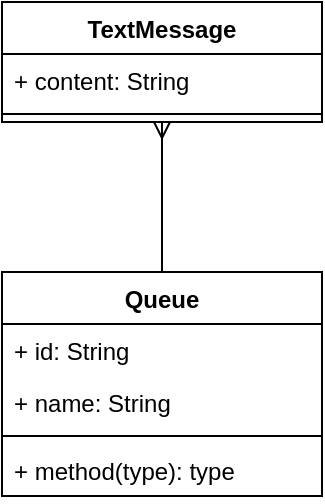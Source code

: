 <mxfile version="24.7.6" pages="2">
  <diagram name="Domain Model" id="IPD78UWe3qB-EgnhVKDe">
    <mxGraphModel dx="1067" dy="1231" grid="1" gridSize="10" guides="1" tooltips="1" connect="1" arrows="1" fold="1" page="1" pageScale="1" pageWidth="1169" pageHeight="827" math="0" shadow="0">
      <root>
        <mxCell id="0" />
        <mxCell id="1" parent="0" />
        <mxCell id="J2HShxY4ChkC-0BB3iVm-1" style="edgeStyle=orthogonalEdgeStyle;rounded=0;orthogonalLoop=1;jettySize=auto;html=1;entryX=0.5;entryY=1;entryDx=0;entryDy=0;endArrow=ERmany;endFill=0;" edge="1" parent="1" source="muOwJMg2FUoHyI3Z1Foi-10" target="muOwJMg2FUoHyI3Z1Foi-51">
          <mxGeometry relative="1" as="geometry" />
        </mxCell>
        <mxCell id="muOwJMg2FUoHyI3Z1Foi-10" value="Queue" style="swimlane;fontStyle=1;align=center;verticalAlign=top;childLayout=stackLayout;horizontal=1;startSize=26;horizontalStack=0;resizeParent=1;resizeParentMax=0;resizeLast=0;collapsible=1;marginBottom=0;whiteSpace=wrap;html=1;" parent="1" vertex="1">
          <mxGeometry x="100" y="335" width="160" height="112" as="geometry">
            <mxRectangle x="160" y="250" width="80" height="30" as="alternateBounds" />
          </mxGeometry>
        </mxCell>
        <mxCell id="muOwJMg2FUoHyI3Z1Foi-11" value="+ id: String" style="text;strokeColor=none;fillColor=none;align=left;verticalAlign=top;spacingLeft=4;spacingRight=4;overflow=hidden;rotatable=0;points=[[0,0.5],[1,0.5]];portConstraint=eastwest;whiteSpace=wrap;html=1;" parent="muOwJMg2FUoHyI3Z1Foi-10" vertex="1">
          <mxGeometry y="26" width="160" height="26" as="geometry" />
        </mxCell>
        <mxCell id="muOwJMg2FUoHyI3Z1Foi-19" value="+ name: String" style="text;strokeColor=none;fillColor=none;align=left;verticalAlign=top;spacingLeft=4;spacingRight=4;overflow=hidden;rotatable=0;points=[[0,0.5],[1,0.5]];portConstraint=eastwest;whiteSpace=wrap;html=1;" parent="muOwJMg2FUoHyI3Z1Foi-10" vertex="1">
          <mxGeometry y="52" width="160" height="26" as="geometry" />
        </mxCell>
        <mxCell id="muOwJMg2FUoHyI3Z1Foi-12" value="" style="line;strokeWidth=1;fillColor=none;align=left;verticalAlign=middle;spacingTop=-1;spacingLeft=3;spacingRight=3;rotatable=0;labelPosition=right;points=[];portConstraint=eastwest;strokeColor=inherit;" parent="muOwJMg2FUoHyI3Z1Foi-10" vertex="1">
          <mxGeometry y="78" width="160" height="8" as="geometry" />
        </mxCell>
        <mxCell id="muOwJMg2FUoHyI3Z1Foi-13" value="+ method(type): type" style="text;strokeColor=none;fillColor=none;align=left;verticalAlign=top;spacingLeft=4;spacingRight=4;overflow=hidden;rotatable=0;points=[[0,0.5],[1,0.5]];portConstraint=eastwest;whiteSpace=wrap;html=1;" parent="muOwJMg2FUoHyI3Z1Foi-10" vertex="1">
          <mxGeometry y="86" width="160" height="26" as="geometry" />
        </mxCell>
        <mxCell id="muOwJMg2FUoHyI3Z1Foi-51" value="TextMessage" style="swimlane;fontStyle=1;align=center;verticalAlign=top;childLayout=stackLayout;horizontal=1;startSize=26;horizontalStack=0;resizeParent=1;resizeParentMax=0;resizeLast=0;collapsible=1;marginBottom=0;whiteSpace=wrap;html=1;" parent="1" vertex="1">
          <mxGeometry x="100" y="200" width="160" height="60" as="geometry">
            <mxRectangle x="380" y="250" width="80" height="30" as="alternateBounds" />
          </mxGeometry>
        </mxCell>
        <mxCell id="muOwJMg2FUoHyI3Z1Foi-54" value="+ content: String" style="text;strokeColor=none;fillColor=none;align=left;verticalAlign=top;spacingLeft=4;spacingRight=4;overflow=hidden;rotatable=0;points=[[0,0.5],[1,0.5]];portConstraint=eastwest;whiteSpace=wrap;html=1;" parent="muOwJMg2FUoHyI3Z1Foi-51" vertex="1">
          <mxGeometry y="26" width="160" height="26" as="geometry" />
        </mxCell>
        <mxCell id="muOwJMg2FUoHyI3Z1Foi-55" value="" style="line;strokeWidth=1;fillColor=none;align=left;verticalAlign=middle;spacingTop=-1;spacingLeft=3;spacingRight=3;rotatable=0;labelPosition=right;points=[];portConstraint=eastwest;strokeColor=inherit;" parent="muOwJMg2FUoHyI3Z1Foi-51" vertex="1">
          <mxGeometry y="52" width="160" height="8" as="geometry" />
        </mxCell>
      </root>
    </mxGraphModel>
  </diagram>
  <diagram id="G_d4I_pxPkEWVzLIBcWI" name="Service Arch">
    <mxGraphModel dx="1289" dy="1488" grid="1" gridSize="10" guides="1" tooltips="1" connect="1" arrows="1" fold="1" page="1" pageScale="1" pageWidth="1169" pageHeight="827" math="0" shadow="0">
      <root>
        <mxCell id="0" />
        <mxCell id="1" parent="0" />
        <mxCell id="lf2tyQ-AG2ewpXRHKaQw-1" style="edgeStyle=orthogonalEdgeStyle;rounded=0;orthogonalLoop=1;jettySize=auto;html=1;exitX=0;exitY=0.5;exitDx=0;exitDy=0;entryX=0.5;entryY=1;entryDx=0;entryDy=0;" parent="1" source="lf2tyQ-AG2ewpXRHKaQw-3" target="lf2tyQ-AG2ewpXRHKaQw-21" edge="1">
          <mxGeometry relative="1" as="geometry" />
        </mxCell>
        <mxCell id="lf2tyQ-AG2ewpXRHKaQw-2" style="edgeStyle=orthogonalEdgeStyle;rounded=0;orthogonalLoop=1;jettySize=auto;html=1;exitX=1;exitY=0.25;exitDx=0;exitDy=0;entryX=0.25;entryY=1;entryDx=0;entryDy=0;" parent="1" source="lf2tyQ-AG2ewpXRHKaQw-3" target="lf2tyQ-AG2ewpXRHKaQw-14" edge="1">
          <mxGeometry relative="1" as="geometry" />
        </mxCell>
        <mxCell id="lf2tyQ-AG2ewpXRHKaQw-3" value="QueueService" style="swimlane;fontStyle=1;align=center;verticalAlign=top;childLayout=stackLayout;horizontal=1;startSize=26;horizontalStack=0;resizeParent=1;resizeParentMax=0;resizeLast=0;collapsible=1;marginBottom=0;whiteSpace=wrap;html=1;" parent="1" vertex="1" collapsed="1">
          <mxGeometry x="480" y="410" width="210" height="70" as="geometry">
            <mxRectangle x="400" y="300" width="160" height="60" as="alternateBounds" />
          </mxGeometry>
        </mxCell>
        <mxCell id="lf2tyQ-AG2ewpXRHKaQw-4" value="+ content: String" style="text;strokeColor=none;fillColor=none;align=left;verticalAlign=top;spacingLeft=4;spacingRight=4;overflow=hidden;rotatable=0;points=[[0,0.5],[1,0.5]];portConstraint=eastwest;whiteSpace=wrap;html=1;" parent="lf2tyQ-AG2ewpXRHKaQw-3" vertex="1">
          <mxGeometry y="26" width="160" height="26" as="geometry" />
        </mxCell>
        <mxCell id="lf2tyQ-AG2ewpXRHKaQw-5" value="" style="line;strokeWidth=1;fillColor=none;align=left;verticalAlign=middle;spacingTop=-1;spacingLeft=3;spacingRight=3;rotatable=0;labelPosition=right;points=[];portConstraint=eastwest;strokeColor=inherit;" parent="lf2tyQ-AG2ewpXRHKaQw-3" vertex="1">
          <mxGeometry y="52" width="160" height="8" as="geometry" />
        </mxCell>
        <mxCell id="lf2tyQ-AG2ewpXRHKaQw-6" style="edgeStyle=orthogonalEdgeStyle;rounded=0;orthogonalLoop=1;jettySize=auto;html=1;exitX=0.5;exitY=1;exitDx=0;exitDy=0;entryX=0.5;entryY=0;entryDx=0;entryDy=0;" parent="1" source="lf2tyQ-AG2ewpXRHKaQw-7" target="lf2tyQ-AG2ewpXRHKaQw-3" edge="1">
          <mxGeometry relative="1" as="geometry" />
        </mxCell>
        <mxCell id="lf2tyQ-AG2ewpXRHKaQw-7" value="&lt;div&gt;SubscriberManagerService&lt;/div&gt;" style="swimlane;fontStyle=1;align=center;verticalAlign=top;childLayout=stackLayout;horizontal=1;startSize=26;horizontalStack=0;resizeParent=1;resizeParentMax=0;resizeLast=0;collapsible=1;marginBottom=0;whiteSpace=wrap;html=1;" parent="1" vertex="1" collapsed="1">
          <mxGeometry x="480" y="210" width="210" height="70" as="geometry">
            <mxRectangle x="400" y="300" width="160" height="60" as="alternateBounds" />
          </mxGeometry>
        </mxCell>
        <mxCell id="lf2tyQ-AG2ewpXRHKaQw-8" value="+ content: String" style="text;strokeColor=none;fillColor=none;align=left;verticalAlign=top;spacingLeft=4;spacingRight=4;overflow=hidden;rotatable=0;points=[[0,0.5],[1,0.5]];portConstraint=eastwest;whiteSpace=wrap;html=1;" parent="lf2tyQ-AG2ewpXRHKaQw-7" vertex="1">
          <mxGeometry y="26" width="160" height="26" as="geometry" />
        </mxCell>
        <mxCell id="lf2tyQ-AG2ewpXRHKaQw-9" value="" style="line;strokeWidth=1;fillColor=none;align=left;verticalAlign=middle;spacingTop=-1;spacingLeft=3;spacingRight=3;rotatable=0;labelPosition=right;points=[];portConstraint=eastwest;strokeColor=inherit;" parent="lf2tyQ-AG2ewpXRHKaQw-7" vertex="1">
          <mxGeometry y="52" width="160" height="8" as="geometry" />
        </mxCell>
        <mxCell id="lf2tyQ-AG2ewpXRHKaQw-24" style="edgeStyle=orthogonalEdgeStyle;rounded=0;orthogonalLoop=1;jettySize=auto;html=1;exitX=0.75;exitY=1;exitDx=0;exitDy=0;entryX=1;entryY=0.75;entryDx=0;entryDy=0;" parent="1" source="lf2tyQ-AG2ewpXRHKaQw-14" target="lf2tyQ-AG2ewpXRHKaQw-3" edge="1">
          <mxGeometry relative="1" as="geometry" />
        </mxCell>
        <mxCell id="7-Il8879zG0Om3AON2IP-1" style="edgeStyle=orthogonalEdgeStyle;rounded=0;orthogonalLoop=1;jettySize=auto;html=1;entryX=1;entryY=0.5;entryDx=0;entryDy=0;exitX=0.5;exitY=0;exitDx=0;exitDy=0;" edge="1" parent="1" source="lf2tyQ-AG2ewpXRHKaQw-14" target="lf2tyQ-AG2ewpXRHKaQw-25">
          <mxGeometry relative="1" as="geometry" />
        </mxCell>
        <mxCell id="lf2tyQ-AG2ewpXRHKaQw-14" value="QueueRepository&lt;div&gt;&lt;br&gt;&lt;/div&gt;" style="swimlane;fontStyle=1;align=center;verticalAlign=top;childLayout=stackLayout;horizontal=1;startSize=26;horizontalStack=0;resizeParent=1;resizeParentMax=0;resizeLast=0;collapsible=1;marginBottom=0;whiteSpace=wrap;html=1;" parent="1" vertex="1" collapsed="1">
          <mxGeometry x="850" y="210" width="210" height="70" as="geometry">
            <mxRectangle x="400" y="300" width="160" height="60" as="alternateBounds" />
          </mxGeometry>
        </mxCell>
        <mxCell id="lf2tyQ-AG2ewpXRHKaQw-15" value="+ content: String" style="text;strokeColor=none;fillColor=none;align=left;verticalAlign=top;spacingLeft=4;spacingRight=4;overflow=hidden;rotatable=0;points=[[0,0.5],[1,0.5]];portConstraint=eastwest;whiteSpace=wrap;html=1;" parent="lf2tyQ-AG2ewpXRHKaQw-14" vertex="1">
          <mxGeometry y="26" width="160" height="26" as="geometry" />
        </mxCell>
        <mxCell id="lf2tyQ-AG2ewpXRHKaQw-16" value="" style="line;strokeWidth=1;fillColor=none;align=left;verticalAlign=middle;spacingTop=-1;spacingLeft=3;spacingRight=3;rotatable=0;labelPosition=right;points=[];portConstraint=eastwest;strokeColor=inherit;" parent="lf2tyQ-AG2ewpXRHKaQw-14" vertex="1">
          <mxGeometry y="52" width="160" height="8" as="geometry" />
        </mxCell>
        <mxCell id="lf2tyQ-AG2ewpXRHKaQw-28" style="edgeStyle=orthogonalEdgeStyle;rounded=0;orthogonalLoop=1;jettySize=auto;html=1;entryX=0;entryY=0.5;entryDx=0;entryDy=0;exitX=0.5;exitY=0;exitDx=0;exitDy=0;" parent="1" source="lf2tyQ-AG2ewpXRHKaQw-21" target="lf2tyQ-AG2ewpXRHKaQw-25" edge="1">
          <mxGeometry relative="1" as="geometry" />
        </mxCell>
        <mxCell id="lf2tyQ-AG2ewpXRHKaQw-21" value="TextMessageRepository&lt;div&gt;&lt;br&gt;&lt;/div&gt;" style="swimlane;fontStyle=1;align=center;verticalAlign=top;childLayout=stackLayout;horizontal=1;startSize=26;horizontalStack=0;resizeParent=1;resizeParentMax=0;resizeLast=0;collapsible=1;marginBottom=0;whiteSpace=wrap;html=1;" parent="1" vertex="1" collapsed="1">
          <mxGeometry x="110" y="210" width="210" height="70" as="geometry">
            <mxRectangle x="400" y="300" width="160" height="60" as="alternateBounds" />
          </mxGeometry>
        </mxCell>
        <mxCell id="lf2tyQ-AG2ewpXRHKaQw-22" value="+ content: String" style="text;strokeColor=none;fillColor=none;align=left;verticalAlign=top;spacingLeft=4;spacingRight=4;overflow=hidden;rotatable=0;points=[[0,0.5],[1,0.5]];portConstraint=eastwest;whiteSpace=wrap;html=1;" parent="lf2tyQ-AG2ewpXRHKaQw-21" vertex="1">
          <mxGeometry y="26" width="160" height="26" as="geometry" />
        </mxCell>
        <mxCell id="lf2tyQ-AG2ewpXRHKaQw-23" value="" style="line;strokeWidth=1;fillColor=none;align=left;verticalAlign=middle;spacingTop=-1;spacingLeft=3;spacingRight=3;rotatable=0;labelPosition=right;points=[];portConstraint=eastwest;strokeColor=inherit;" parent="lf2tyQ-AG2ewpXRHKaQw-21" vertex="1">
          <mxGeometry y="52" width="160" height="8" as="geometry" />
        </mxCell>
        <mxCell id="lf2tyQ-AG2ewpXRHKaQw-30" style="edgeStyle=orthogonalEdgeStyle;rounded=0;orthogonalLoop=1;jettySize=auto;html=1;exitX=0.5;exitY=1;exitDx=0;exitDy=0;" parent="1" source="lf2tyQ-AG2ewpXRHKaQw-25" target="lf2tyQ-AG2ewpXRHKaQw-7" edge="1">
          <mxGeometry relative="1" as="geometry" />
        </mxCell>
        <mxCell id="lf2tyQ-AG2ewpXRHKaQw-25" value="EventRepository" style="swimlane;fontStyle=1;align=center;verticalAlign=top;childLayout=stackLayout;horizontal=1;startSize=26;horizontalStack=0;resizeParent=1;resizeParentMax=0;resizeLast=0;collapsible=1;marginBottom=0;whiteSpace=wrap;html=1;" parent="1" vertex="1" collapsed="1">
          <mxGeometry x="480" y="40" width="210" height="70" as="geometry">
            <mxRectangle x="400" y="300" width="160" height="60" as="alternateBounds" />
          </mxGeometry>
        </mxCell>
        <mxCell id="lf2tyQ-AG2ewpXRHKaQw-26" value="+ content: String" style="text;strokeColor=none;fillColor=none;align=left;verticalAlign=top;spacingLeft=4;spacingRight=4;overflow=hidden;rotatable=0;points=[[0,0.5],[1,0.5]];portConstraint=eastwest;whiteSpace=wrap;html=1;" parent="lf2tyQ-AG2ewpXRHKaQw-25" vertex="1">
          <mxGeometry y="26" width="160" height="26" as="geometry" />
        </mxCell>
        <mxCell id="lf2tyQ-AG2ewpXRHKaQw-27" value="" style="line;strokeWidth=1;fillColor=none;align=left;verticalAlign=middle;spacingTop=-1;spacingLeft=3;spacingRight=3;rotatable=0;labelPosition=right;points=[];portConstraint=eastwest;strokeColor=inherit;" parent="lf2tyQ-AG2ewpXRHKaQw-25" vertex="1">
          <mxGeometry y="52" width="160" height="8" as="geometry" />
        </mxCell>
      </root>
    </mxGraphModel>
  </diagram>
</mxfile>
